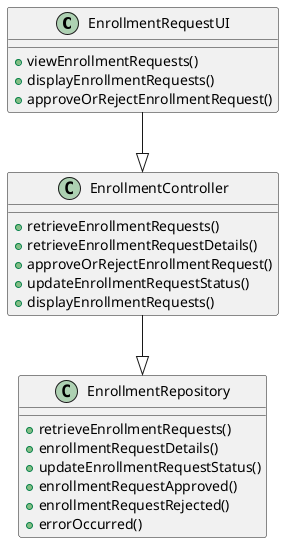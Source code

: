@startuml
class EnrollmentRequestUI {
  + viewEnrollmentRequests()
  + displayEnrollmentRequests()
  + approveOrRejectEnrollmentRequest()
}

class EnrollmentController {
  + retrieveEnrollmentRequests()
  + retrieveEnrollmentRequestDetails()
  + approveOrRejectEnrollmentRequest()
  + updateEnrollmentRequestStatus()
  + displayEnrollmentRequests()
}

class EnrollmentRepository {
  + retrieveEnrollmentRequests()
  + enrollmentRequestDetails()
  + updateEnrollmentRequestStatus()
  + enrollmentRequestApproved()
  + enrollmentRequestRejected()
  + errorOccurred()
}

EnrollmentRequestUI --|> EnrollmentController
EnrollmentController --|> EnrollmentRepository
@enduml
l